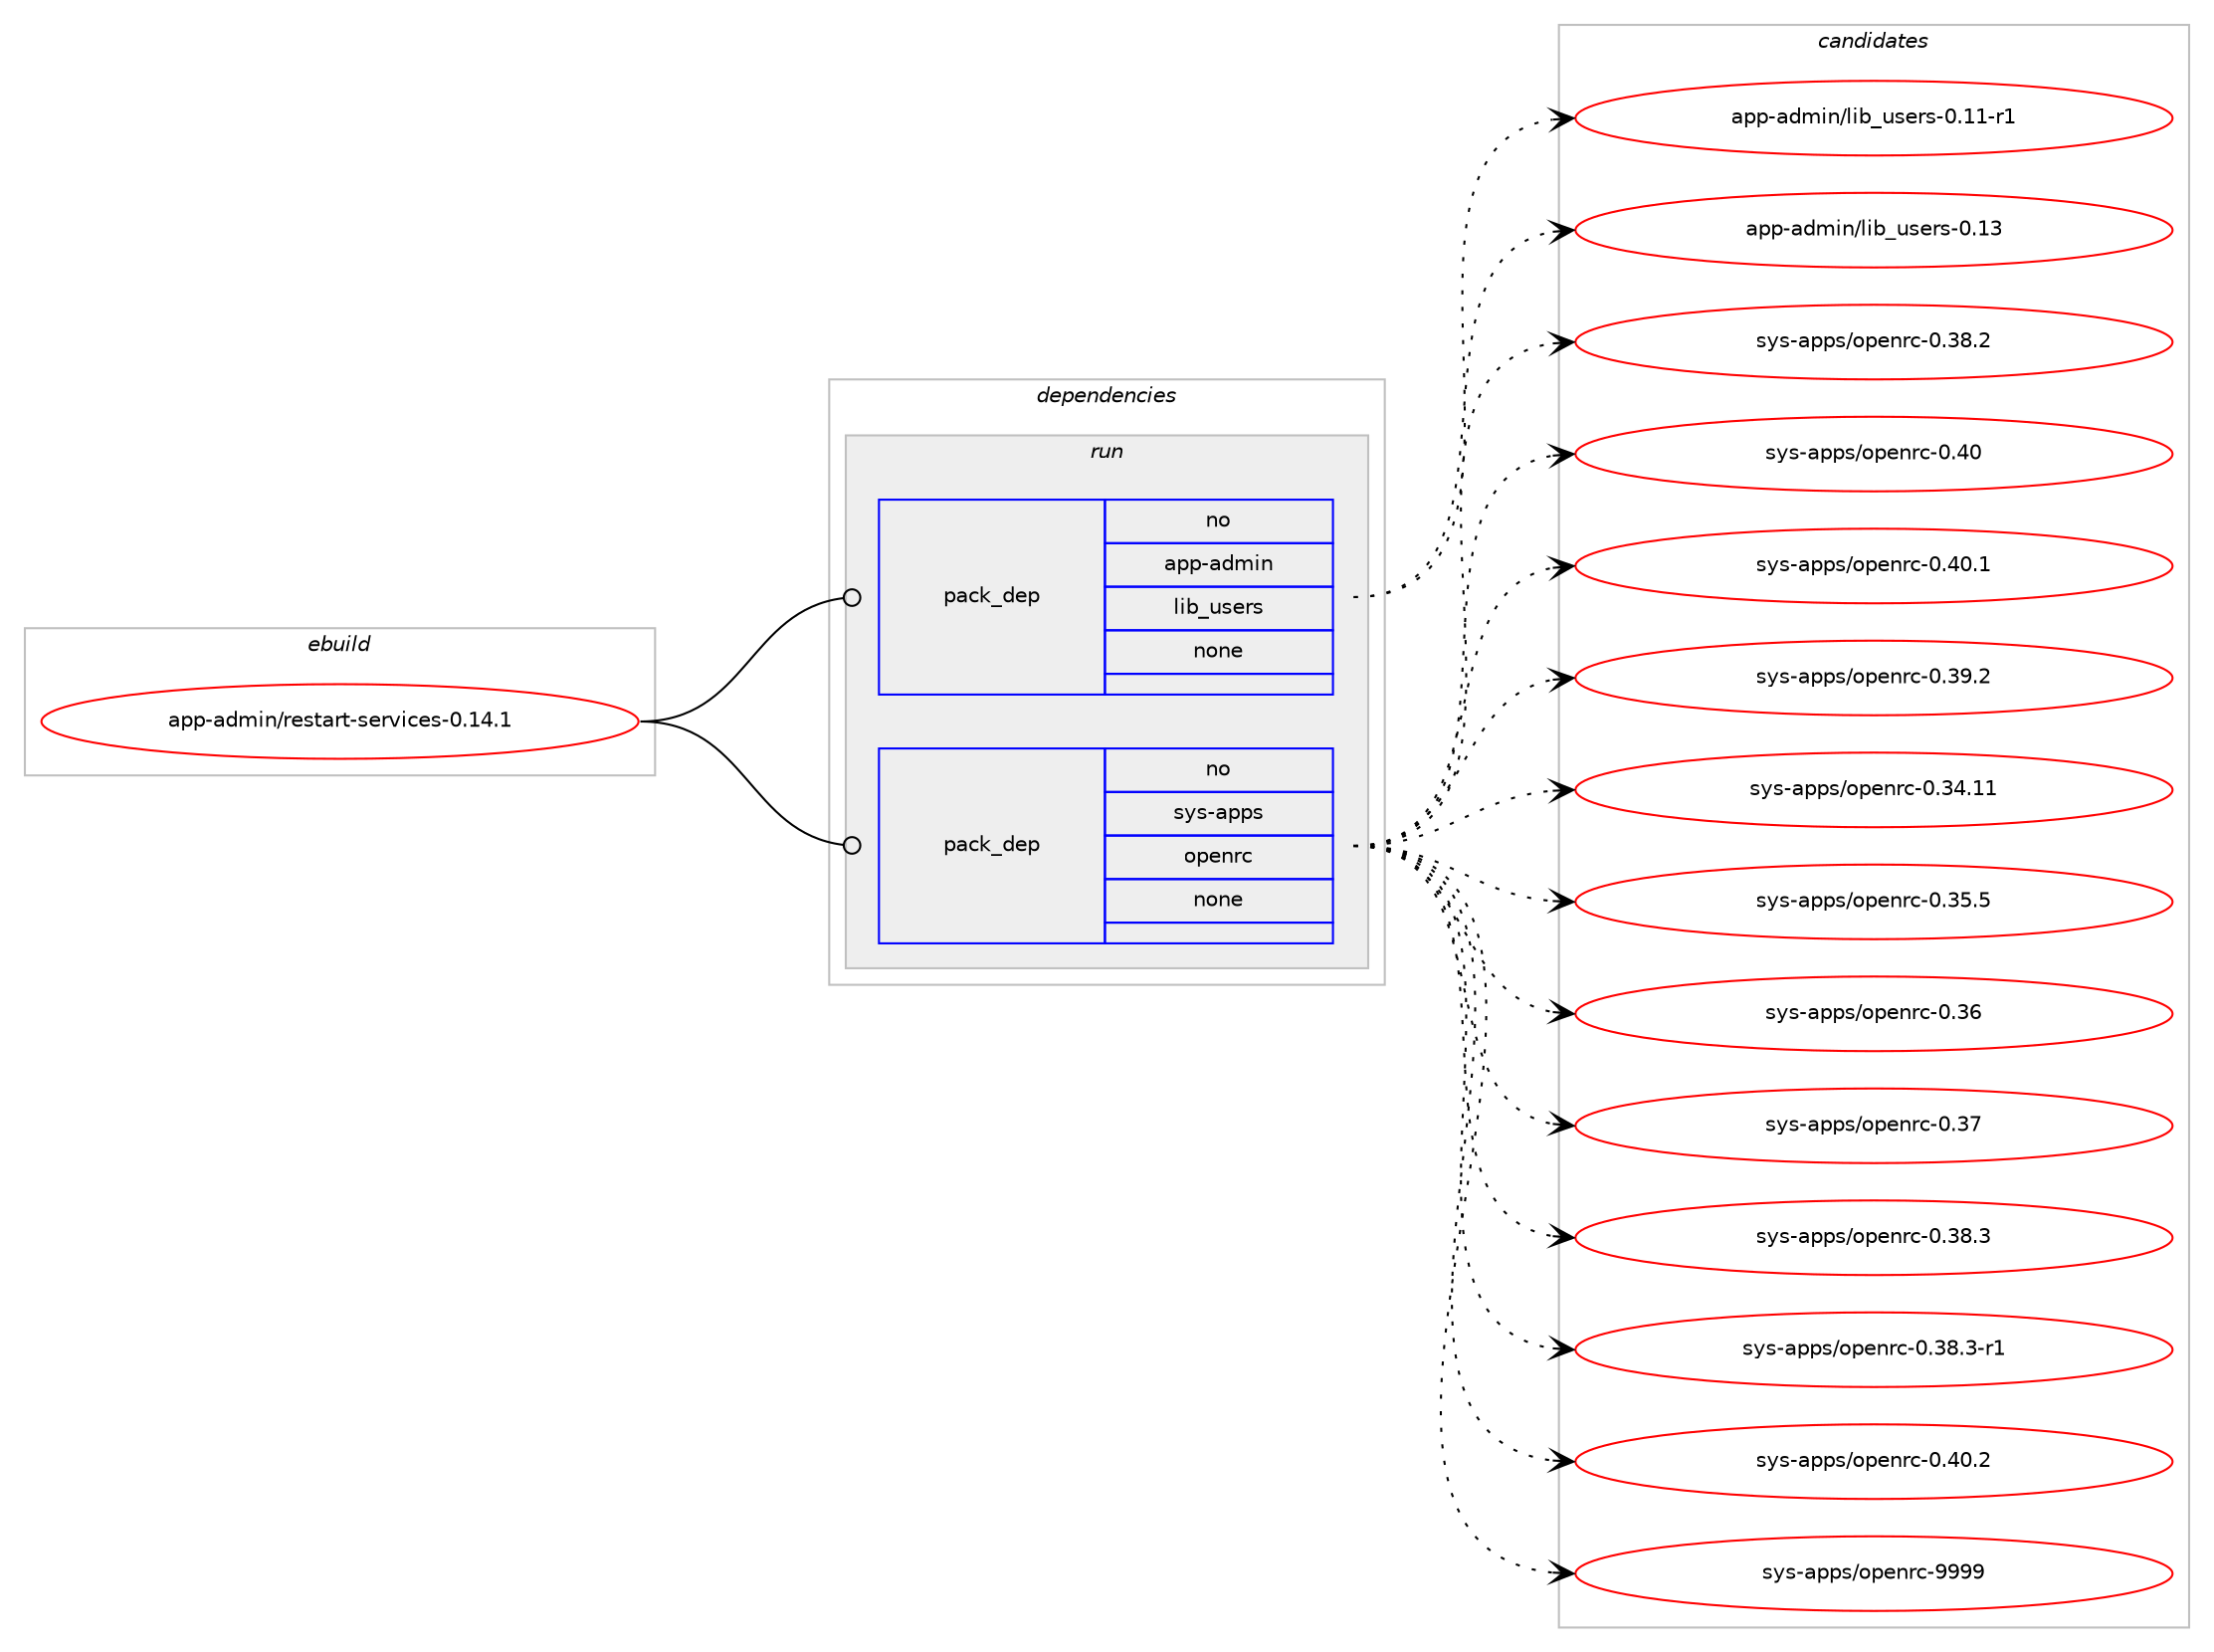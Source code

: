 digraph prolog {

# *************
# Graph options
# *************

newrank=true;
concentrate=true;
compound=true;
graph [rankdir=LR,fontname=Helvetica,fontsize=10,ranksep=1.5];#, ranksep=2.5, nodesep=0.2];
edge  [arrowhead=vee];
node  [fontname=Helvetica,fontsize=10];

# **********
# The ebuild
# **********

subgraph cluster_leftcol {
color=gray;
rank=same;
label=<<i>ebuild</i>>;
id [label="app-admin/restart-services-0.14.1", color=red, width=4, href="../app-admin/restart-services-0.14.1.svg"];
}

# ****************
# The dependencies
# ****************

subgraph cluster_midcol {
color=gray;
label=<<i>dependencies</i>>;
subgraph cluster_compile {
fillcolor="#eeeeee";
style=filled;
label=<<i>compile</i>>;
}
subgraph cluster_compileandrun {
fillcolor="#eeeeee";
style=filled;
label=<<i>compile and run</i>>;
}
subgraph cluster_run {
fillcolor="#eeeeee";
style=filled;
label=<<i>run</i>>;
subgraph pack932 {
dependency1157 [label=<<TABLE BORDER="0" CELLBORDER="1" CELLSPACING="0" CELLPADDING="4" WIDTH="220"><TR><TD ROWSPAN="6" CELLPADDING="30">pack_dep</TD></TR><TR><TD WIDTH="110">no</TD></TR><TR><TD>app-admin</TD></TR><TR><TD>lib_users</TD></TR><TR><TD>none</TD></TR><TR><TD></TD></TR></TABLE>>, shape=none, color=blue];
}
id:e -> dependency1157:w [weight=20,style="solid",arrowhead="odot"];
subgraph pack933 {
dependency1158 [label=<<TABLE BORDER="0" CELLBORDER="1" CELLSPACING="0" CELLPADDING="4" WIDTH="220"><TR><TD ROWSPAN="6" CELLPADDING="30">pack_dep</TD></TR><TR><TD WIDTH="110">no</TD></TR><TR><TD>sys-apps</TD></TR><TR><TD>openrc</TD></TR><TR><TD>none</TD></TR><TR><TD></TD></TR></TABLE>>, shape=none, color=blue];
}
id:e -> dependency1158:w [weight=20,style="solid",arrowhead="odot"];
}
}

# **************
# The candidates
# **************

subgraph cluster_choices {
rank=same;
color=gray;
label=<<i>candidates</i>>;

subgraph choice932 {
color=black;
nodesep=1;
choice97112112459710010910511047108105989511711510111411545484649494511449 [label="app-admin/lib_users-0.11-r1", color=red, width=4,href="../app-admin/lib_users-0.11-r1.svg"];
choice9711211245971001091051104710810598951171151011141154548464951 [label="app-admin/lib_users-0.13", color=red, width=4,href="../app-admin/lib_users-0.13.svg"];
dependency1157:e -> choice97112112459710010910511047108105989511711510111411545484649494511449:w [style=dotted,weight="100"];
dependency1157:e -> choice9711211245971001091051104710810598951171151011141154548464951:w [style=dotted,weight="100"];
}
subgraph choice933 {
color=black;
nodesep=1;
choice1151211154597112112115471111121011101149945484651564650 [label="sys-apps/openrc-0.38.2", color=red, width=4,href="../sys-apps/openrc-0.38.2.svg"];
choice115121115459711211211547111112101110114994548465248 [label="sys-apps/openrc-0.40", color=red, width=4,href="../sys-apps/openrc-0.40.svg"];
choice1151211154597112112115471111121011101149945484652484649 [label="sys-apps/openrc-0.40.1", color=red, width=4,href="../sys-apps/openrc-0.40.1.svg"];
choice1151211154597112112115471111121011101149945484651574650 [label="sys-apps/openrc-0.39.2", color=red, width=4,href="../sys-apps/openrc-0.39.2.svg"];
choice115121115459711211211547111112101110114994548465152464949 [label="sys-apps/openrc-0.34.11", color=red, width=4,href="../sys-apps/openrc-0.34.11.svg"];
choice1151211154597112112115471111121011101149945484651534653 [label="sys-apps/openrc-0.35.5", color=red, width=4,href="../sys-apps/openrc-0.35.5.svg"];
choice115121115459711211211547111112101110114994548465154 [label="sys-apps/openrc-0.36", color=red, width=4,href="../sys-apps/openrc-0.36.svg"];
choice115121115459711211211547111112101110114994548465155 [label="sys-apps/openrc-0.37", color=red, width=4,href="../sys-apps/openrc-0.37.svg"];
choice1151211154597112112115471111121011101149945484651564651 [label="sys-apps/openrc-0.38.3", color=red, width=4,href="../sys-apps/openrc-0.38.3.svg"];
choice11512111545971121121154711111210111011499454846515646514511449 [label="sys-apps/openrc-0.38.3-r1", color=red, width=4,href="../sys-apps/openrc-0.38.3-r1.svg"];
choice1151211154597112112115471111121011101149945484652484650 [label="sys-apps/openrc-0.40.2", color=red, width=4,href="../sys-apps/openrc-0.40.2.svg"];
choice115121115459711211211547111112101110114994557575757 [label="sys-apps/openrc-9999", color=red, width=4,href="../sys-apps/openrc-9999.svg"];
dependency1158:e -> choice1151211154597112112115471111121011101149945484651564650:w [style=dotted,weight="100"];
dependency1158:e -> choice115121115459711211211547111112101110114994548465248:w [style=dotted,weight="100"];
dependency1158:e -> choice1151211154597112112115471111121011101149945484652484649:w [style=dotted,weight="100"];
dependency1158:e -> choice1151211154597112112115471111121011101149945484651574650:w [style=dotted,weight="100"];
dependency1158:e -> choice115121115459711211211547111112101110114994548465152464949:w [style=dotted,weight="100"];
dependency1158:e -> choice1151211154597112112115471111121011101149945484651534653:w [style=dotted,weight="100"];
dependency1158:e -> choice115121115459711211211547111112101110114994548465154:w [style=dotted,weight="100"];
dependency1158:e -> choice115121115459711211211547111112101110114994548465155:w [style=dotted,weight="100"];
dependency1158:e -> choice1151211154597112112115471111121011101149945484651564651:w [style=dotted,weight="100"];
dependency1158:e -> choice11512111545971121121154711111210111011499454846515646514511449:w [style=dotted,weight="100"];
dependency1158:e -> choice1151211154597112112115471111121011101149945484652484650:w [style=dotted,weight="100"];
dependency1158:e -> choice115121115459711211211547111112101110114994557575757:w [style=dotted,weight="100"];
}
}

}
